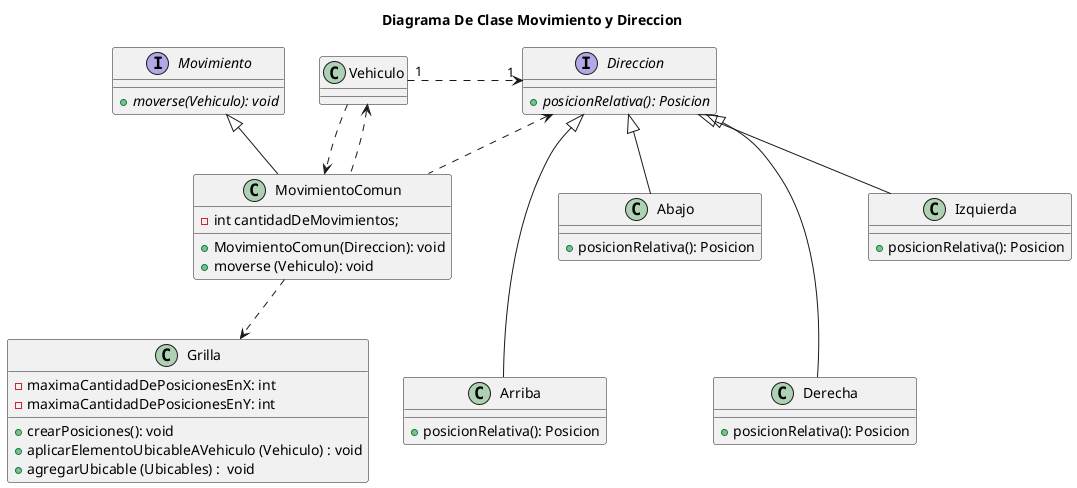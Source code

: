 @startuml
title Diagrama De Clase Movimiento y Direccion

Vehiculo "1" .r.> "1" Direccion
Vehiculo  ..>  MovimientoComun
Vehiculo  <..  MovimientoComun
Direccion  <..  MovimientoComun

MovimientoComun .d.> Grilla

Arriba -u--|> Direccion
Abajo -u-|> Direccion
Derecha -u--|> Direccion
Izquierda -u-|> Direccion

MovimientoComun -u-|> Movimiento

interface Movimiento {
    + {abstract} moverse(Vehiculo): void
}

class MovimientoComun {
    - int cantidadDeMovimientos;
    + MovimientoComun(Direccion): void
    + moverse (Vehiculo): void
}

interface Direccion {
    + {abstract} posicionRelativa(): Posicion
}

class Arriba {
    + posicionRelativa(): Posicion
}

class Abajo {
    + posicionRelativa(): Posicion
}

class Izquierda {
    + posicionRelativa(): Posicion
}

class Derecha {
    + posicionRelativa(): Posicion
}

class Grilla {
    - maximaCantidadDePosicionesEnX: int
    - maximaCantidadDePosicionesEnY: int
    + crearPosiciones(): void
    + aplicarElementoUbicableAVehiculo (Vehiculo) : void
    + agregarUbicable (Ubicables) :  void
}

@enduml